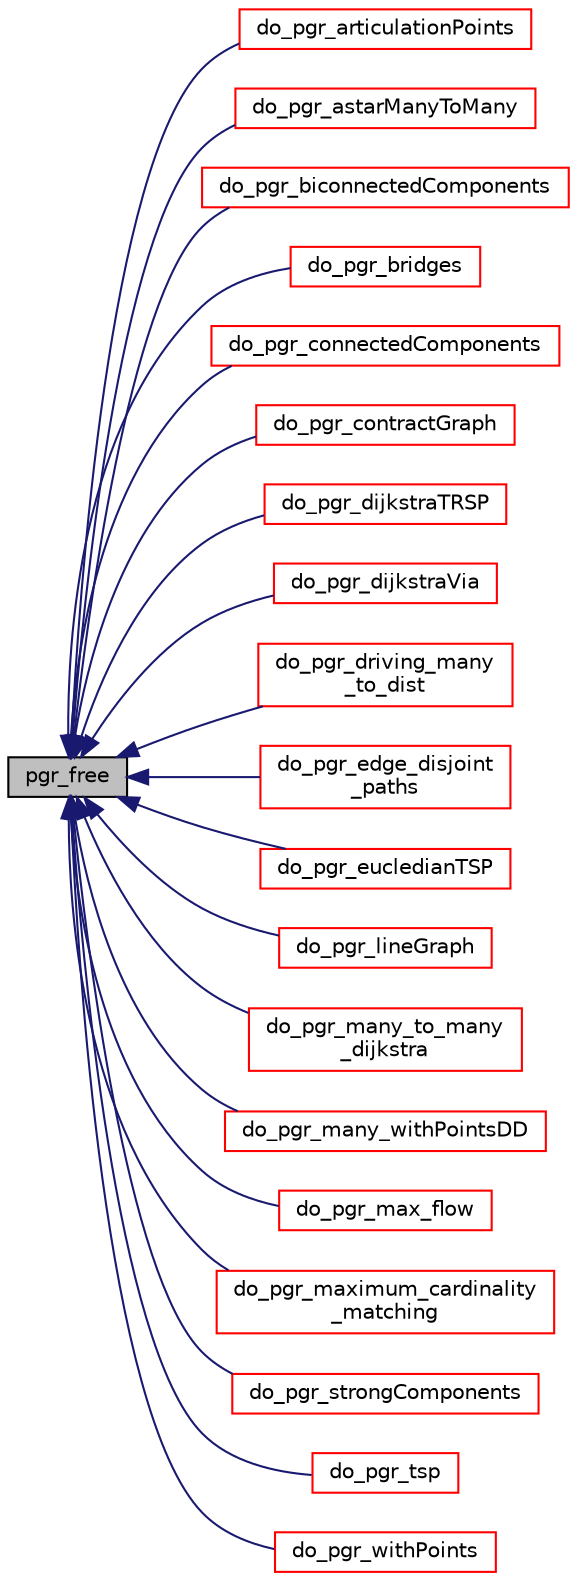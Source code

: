 digraph "pgr_free"
{
  edge [fontname="Helvetica",fontsize="10",labelfontname="Helvetica",labelfontsize="10"];
  node [fontname="Helvetica",fontsize="10",shape=record];
  rankdir="LR";
  Node103 [label="pgr_free",height=0.2,width=0.4,color="black", fillcolor="grey75", style="filled", fontcolor="black"];
  Node103 -> Node104 [dir="back",color="midnightblue",fontsize="10",style="solid",fontname="Helvetica"];
  Node104 [label="do_pgr_articulationPoints",height=0.2,width=0.4,color="red", fillcolor="white", style="filled",URL="$articulationPoints__driver_8h.html#a5044a6a446563f721c2e07a2e890d666"];
  Node103 -> Node107 [dir="back",color="midnightblue",fontsize="10",style="solid",fontname="Helvetica"];
  Node107 [label="do_pgr_astarManyToMany",height=0.2,width=0.4,color="red", fillcolor="white", style="filled",URL="$astar__driver_8h.html#a9d704ded9944c8b035f5f37e42e587cb"];
  Node103 -> Node110 [dir="back",color="midnightblue",fontsize="10",style="solid",fontname="Helvetica"];
  Node110 [label="do_pgr_biconnectedComponents",height=0.2,width=0.4,color="red", fillcolor="white", style="filled",URL="$biconnectedComponents__driver_8h.html#a5a3919fa760c4bc29bead7d2c62a38ae"];
  Node103 -> Node113 [dir="back",color="midnightblue",fontsize="10",style="solid",fontname="Helvetica"];
  Node113 [label="do_pgr_bridges",height=0.2,width=0.4,color="red", fillcolor="white", style="filled",URL="$bridges__driver_8h.html#a54edc68b39cf4ff4c4bb2f33caa041e6"];
  Node103 -> Node116 [dir="back",color="midnightblue",fontsize="10",style="solid",fontname="Helvetica"];
  Node116 [label="do_pgr_connectedComponents",height=0.2,width=0.4,color="red", fillcolor="white", style="filled",URL="$connectedComponents__driver_8h.html#a4b23a520345aee0b7607e13a6aa037f2"];
  Node103 -> Node119 [dir="back",color="midnightblue",fontsize="10",style="solid",fontname="Helvetica"];
  Node119 [label="do_pgr_contractGraph",height=0.2,width=0.4,color="red", fillcolor="white", style="filled",URL="$contractGraph__driver_8h.html#a20a03b3811bd108cfc729e9e22a92591"];
  Node103 -> Node122 [dir="back",color="midnightblue",fontsize="10",style="solid",fontname="Helvetica"];
  Node122 [label="do_pgr_dijkstraTRSP",height=0.2,width=0.4,color="red", fillcolor="white", style="filled",URL="$dijkstraTRSP__driver_8h.html#a965e2aa38abf784f42097b60cd55a06a"];
  Node103 -> Node125 [dir="back",color="midnightblue",fontsize="10",style="solid",fontname="Helvetica"];
  Node125 [label="do_pgr_dijkstraVia",height=0.2,width=0.4,color="red", fillcolor="white", style="filled",URL="$dijkstraVia__driver_8h.html#a65bae4bd90fab026ee5f54f17655e776"];
  Node103 -> Node128 [dir="back",color="midnightblue",fontsize="10",style="solid",fontname="Helvetica"];
  Node128 [label="do_pgr_driving_many\l_to_dist",height=0.2,width=0.4,color="red", fillcolor="white", style="filled",URL="$drivedist__driver_8h.html#a1e65fbf0a2804179d6164355030a560f"];
  Node103 -> Node131 [dir="back",color="midnightblue",fontsize="10",style="solid",fontname="Helvetica"];
  Node131 [label="do_pgr_edge_disjoint\l_paths",height=0.2,width=0.4,color="red", fillcolor="white", style="filled",URL="$edge__disjoint__paths__driver_8h.html#a44000649b71427312743cf85eae0a6b0"];
  Node103 -> Node134 [dir="back",color="midnightblue",fontsize="10",style="solid",fontname="Helvetica"];
  Node134 [label="do_pgr_eucledianTSP",height=0.2,width=0.4,color="red", fillcolor="white", style="filled",URL="$eucledianTSP__driver_8h.html#a5846c5612bc664148f24a97aad92a68e"];
  Node103 -> Node137 [dir="back",color="midnightblue",fontsize="10",style="solid",fontname="Helvetica"];
  Node137 [label="do_pgr_lineGraph",height=0.2,width=0.4,color="red", fillcolor="white", style="filled",URL="$lineGraph__driver_8h.html#aed22d07d954513deba5cbcc08896c73d"];
  Node103 -> Node140 [dir="back",color="midnightblue",fontsize="10",style="solid",fontname="Helvetica"];
  Node140 [label="do_pgr_many_to_many\l_dijkstra",height=0.2,width=0.4,color="red", fillcolor="white", style="filled",URL="$dijkstra__driver_8h.html#af572deb404f5e6d9e905c248294eac3b"];
  Node103 -> Node143 [dir="back",color="midnightblue",fontsize="10",style="solid",fontname="Helvetica"];
  Node143 [label="do_pgr_many_withPointsDD",height=0.2,width=0.4,color="red", fillcolor="white", style="filled",URL="$withPoints__dd__driver_8h.html#a9072c7cdc9f6a0533c81fce96a11f580"];
  Node103 -> Node146 [dir="back",color="midnightblue",fontsize="10",style="solid",fontname="Helvetica"];
  Node146 [label="do_pgr_max_flow",height=0.2,width=0.4,color="red", fillcolor="white", style="filled",URL="$max__flow__driver_8h.html#a1fe35eb229126a6c0299c02d245a6401"];
  Node103 -> Node149 [dir="back",color="midnightblue",fontsize="10",style="solid",fontname="Helvetica"];
  Node149 [label="do_pgr_maximum_cardinality\l_matching",height=0.2,width=0.4,color="red", fillcolor="white", style="filled",URL="$maximum__cardinality__matching__driver_8h.html#abc7db995e49936b0fba01aafa0951b1d"];
  Node103 -> Node152 [dir="back",color="midnightblue",fontsize="10",style="solid",fontname="Helvetica"];
  Node152 [label="do_pgr_strongComponents",height=0.2,width=0.4,color="red", fillcolor="white", style="filled",URL="$strongComponents__driver_8h.html#a7f9041dbe45b9f72d7a42e6ed3a311ac"];
  Node103 -> Node155 [dir="back",color="midnightblue",fontsize="10",style="solid",fontname="Helvetica"];
  Node155 [label="do_pgr_tsp",height=0.2,width=0.4,color="red", fillcolor="white", style="filled",URL="$newTSP__driver_8h.html#af0938bea88cf9303e4085f0b6cb2ec29"];
  Node103 -> Node158 [dir="back",color="midnightblue",fontsize="10",style="solid",fontname="Helvetica"];
  Node158 [label="do_pgr_withPoints",height=0.2,width=0.4,color="red", fillcolor="white", style="filled",URL="$withPoints__driver_8h.html#a21c2758706c9735f75143b96fe93defd"];
}
